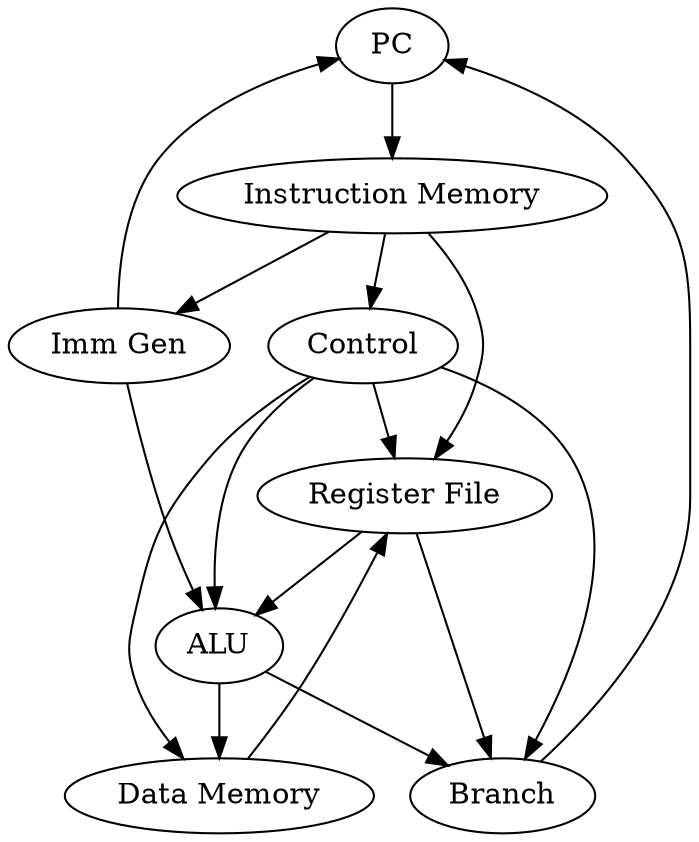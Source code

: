 digraph "plz work" {
	pc [label=PC]
	reg [label="Register File"]
	alu [label=ALU]
	dm [label="Data Memory"]
	br [label=Branch]
	imm [label="Imm Gen"]
	ctrl [label=Control]
	im [label="Instruction Memory"]
	reg -> alu
	alu -> dm
	reg -> br
	dm -> reg
	alu -> br
	imm -> pc
	ctrl -> br
	ctrl -> alu
	ctrl -> dm
	ctrl -> reg
	im -> reg
	im -> ctrl
	pc -> im
	im -> imm
	imm -> alu
	br -> pc
}
